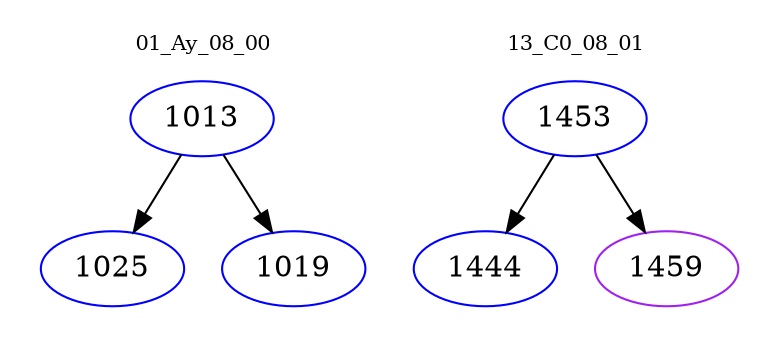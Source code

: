 digraph{
subgraph cluster_0 {
color = white
label = "01_Ay_08_00";
fontsize=10;
T0_1013 [label="1013", color="blue"]
T0_1013 -> T0_1025 [color="black"]
T0_1025 [label="1025", color="blue"]
T0_1013 -> T0_1019 [color="black"]
T0_1019 [label="1019", color="blue"]
}
subgraph cluster_1 {
color = white
label = "13_C0_08_01";
fontsize=10;
T1_1453 [label="1453", color="blue"]
T1_1453 -> T1_1444 [color="black"]
T1_1444 [label="1444", color="blue"]
T1_1453 -> T1_1459 [color="black"]
T1_1459 [label="1459", color="purple"]
}
}
